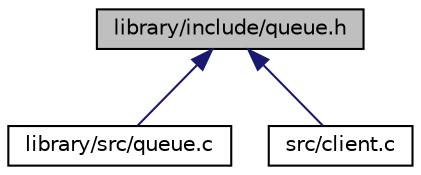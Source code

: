 digraph "library/include/queue.h"
{
 // LATEX_PDF_SIZE
  edge [fontname="Helvetica",fontsize="10",labelfontname="Helvetica",labelfontsize="10"];
  node [fontname="Helvetica",fontsize="10",shape=record];
  Node1 [label="library/include/queue.h",height=0.2,width=0.4,color="black", fillcolor="grey75", style="filled", fontcolor="black",tooltip=" "];
  Node1 -> Node2 [dir="back",color="midnightblue",fontsize="10",style="solid"];
  Node2 [label="library/src/queue.c",height=0.2,width=0.4,color="black", fillcolor="white", style="filled",URL="$queue_8c.html",tooltip=" "];
  Node1 -> Node3 [dir="back",color="midnightblue",fontsize="10",style="solid"];
  Node3 [label="src/client.c",height=0.2,width=0.4,color="black", fillcolor="white", style="filled",URL="$client_8c.html",tooltip="Client Implementation of gagchat."];
}
